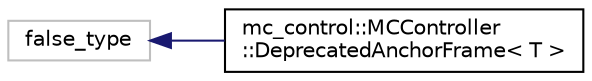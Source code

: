 digraph "Graphical Class Hierarchy"
{
 // INTERACTIVE_SVG=YES
  edge [fontname="Helvetica",fontsize="10",labelfontname="Helvetica",labelfontsize="10"];
  node [fontname="Helvetica",fontsize="10",shape=record];
  rankdir="LR";
  Node308 [label="false_type",height=0.2,width=0.4,color="grey75", fillcolor="white", style="filled"];
  Node308 -> Node0 [dir="back",color="midnightblue",fontsize="10",style="solid",fontname="Helvetica"];
  Node0 [label="mc_control::MCController\l::DeprecatedAnchorFrame\< T \>",height=0.2,width=0.4,color="black", fillcolor="white", style="filled",URL="$structmc__control_1_1MCController_1_1DeprecatedAnchorFrame.html"];
}
